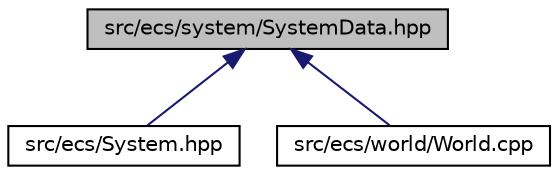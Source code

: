 digraph "src/ecs/system/SystemData.hpp"
{
 // LATEX_PDF_SIZE
  edge [fontname="Helvetica",fontsize="10",labelfontname="Helvetica",labelfontsize="10"];
  node [fontname="Helvetica",fontsize="10",shape=record];
  Node1 [label="src/ecs/system/SystemData.hpp",height=0.2,width=0.4,color="black", fillcolor="grey75", style="filled", fontcolor="black",tooltip=" "];
  Node1 -> Node2 [dir="back",color="midnightblue",fontsize="10",style="solid",fontname="Helvetica"];
  Node2 [label="src/ecs/System.hpp",height=0.2,width=0.4,color="black", fillcolor="white", style="filled",URL="$_system_8hpp.html",tooltip=" "];
  Node1 -> Node3 [dir="back",color="midnightblue",fontsize="10",style="solid",fontname="Helvetica"];
  Node3 [label="src/ecs/world/World.cpp",height=0.2,width=0.4,color="black", fillcolor="white", style="filled",URL="$_world_8cpp.html",tooltip=" "];
}
